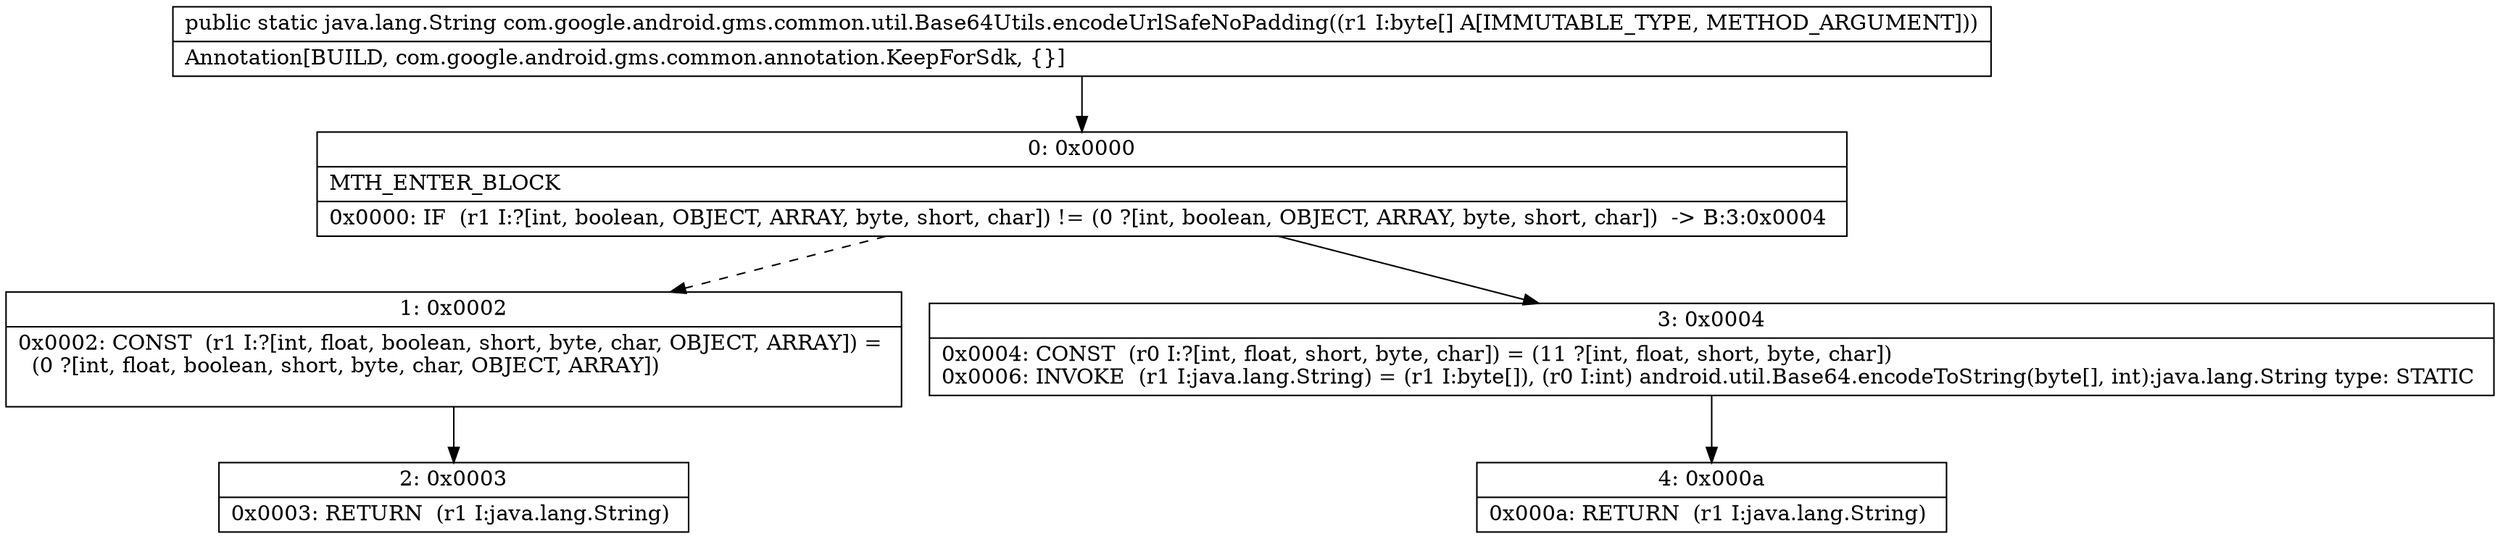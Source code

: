 digraph "CFG forcom.google.android.gms.common.util.Base64Utils.encodeUrlSafeNoPadding([B)Ljava\/lang\/String;" {
Node_0 [shape=record,label="{0\:\ 0x0000|MTH_ENTER_BLOCK\l|0x0000: IF  (r1 I:?[int, boolean, OBJECT, ARRAY, byte, short, char]) != (0 ?[int, boolean, OBJECT, ARRAY, byte, short, char])  \-\> B:3:0x0004 \l}"];
Node_1 [shape=record,label="{1\:\ 0x0002|0x0002: CONST  (r1 I:?[int, float, boolean, short, byte, char, OBJECT, ARRAY]) = \l  (0 ?[int, float, boolean, short, byte, char, OBJECT, ARRAY])\l \l}"];
Node_2 [shape=record,label="{2\:\ 0x0003|0x0003: RETURN  (r1 I:java.lang.String) \l}"];
Node_3 [shape=record,label="{3\:\ 0x0004|0x0004: CONST  (r0 I:?[int, float, short, byte, char]) = (11 ?[int, float, short, byte, char]) \l0x0006: INVOKE  (r1 I:java.lang.String) = (r1 I:byte[]), (r0 I:int) android.util.Base64.encodeToString(byte[], int):java.lang.String type: STATIC \l}"];
Node_4 [shape=record,label="{4\:\ 0x000a|0x000a: RETURN  (r1 I:java.lang.String) \l}"];
MethodNode[shape=record,label="{public static java.lang.String com.google.android.gms.common.util.Base64Utils.encodeUrlSafeNoPadding((r1 I:byte[] A[IMMUTABLE_TYPE, METHOD_ARGUMENT]))  | Annotation[BUILD, com.google.android.gms.common.annotation.KeepForSdk, \{\}]\l}"];
MethodNode -> Node_0;
Node_0 -> Node_1[style=dashed];
Node_0 -> Node_3;
Node_1 -> Node_2;
Node_3 -> Node_4;
}

